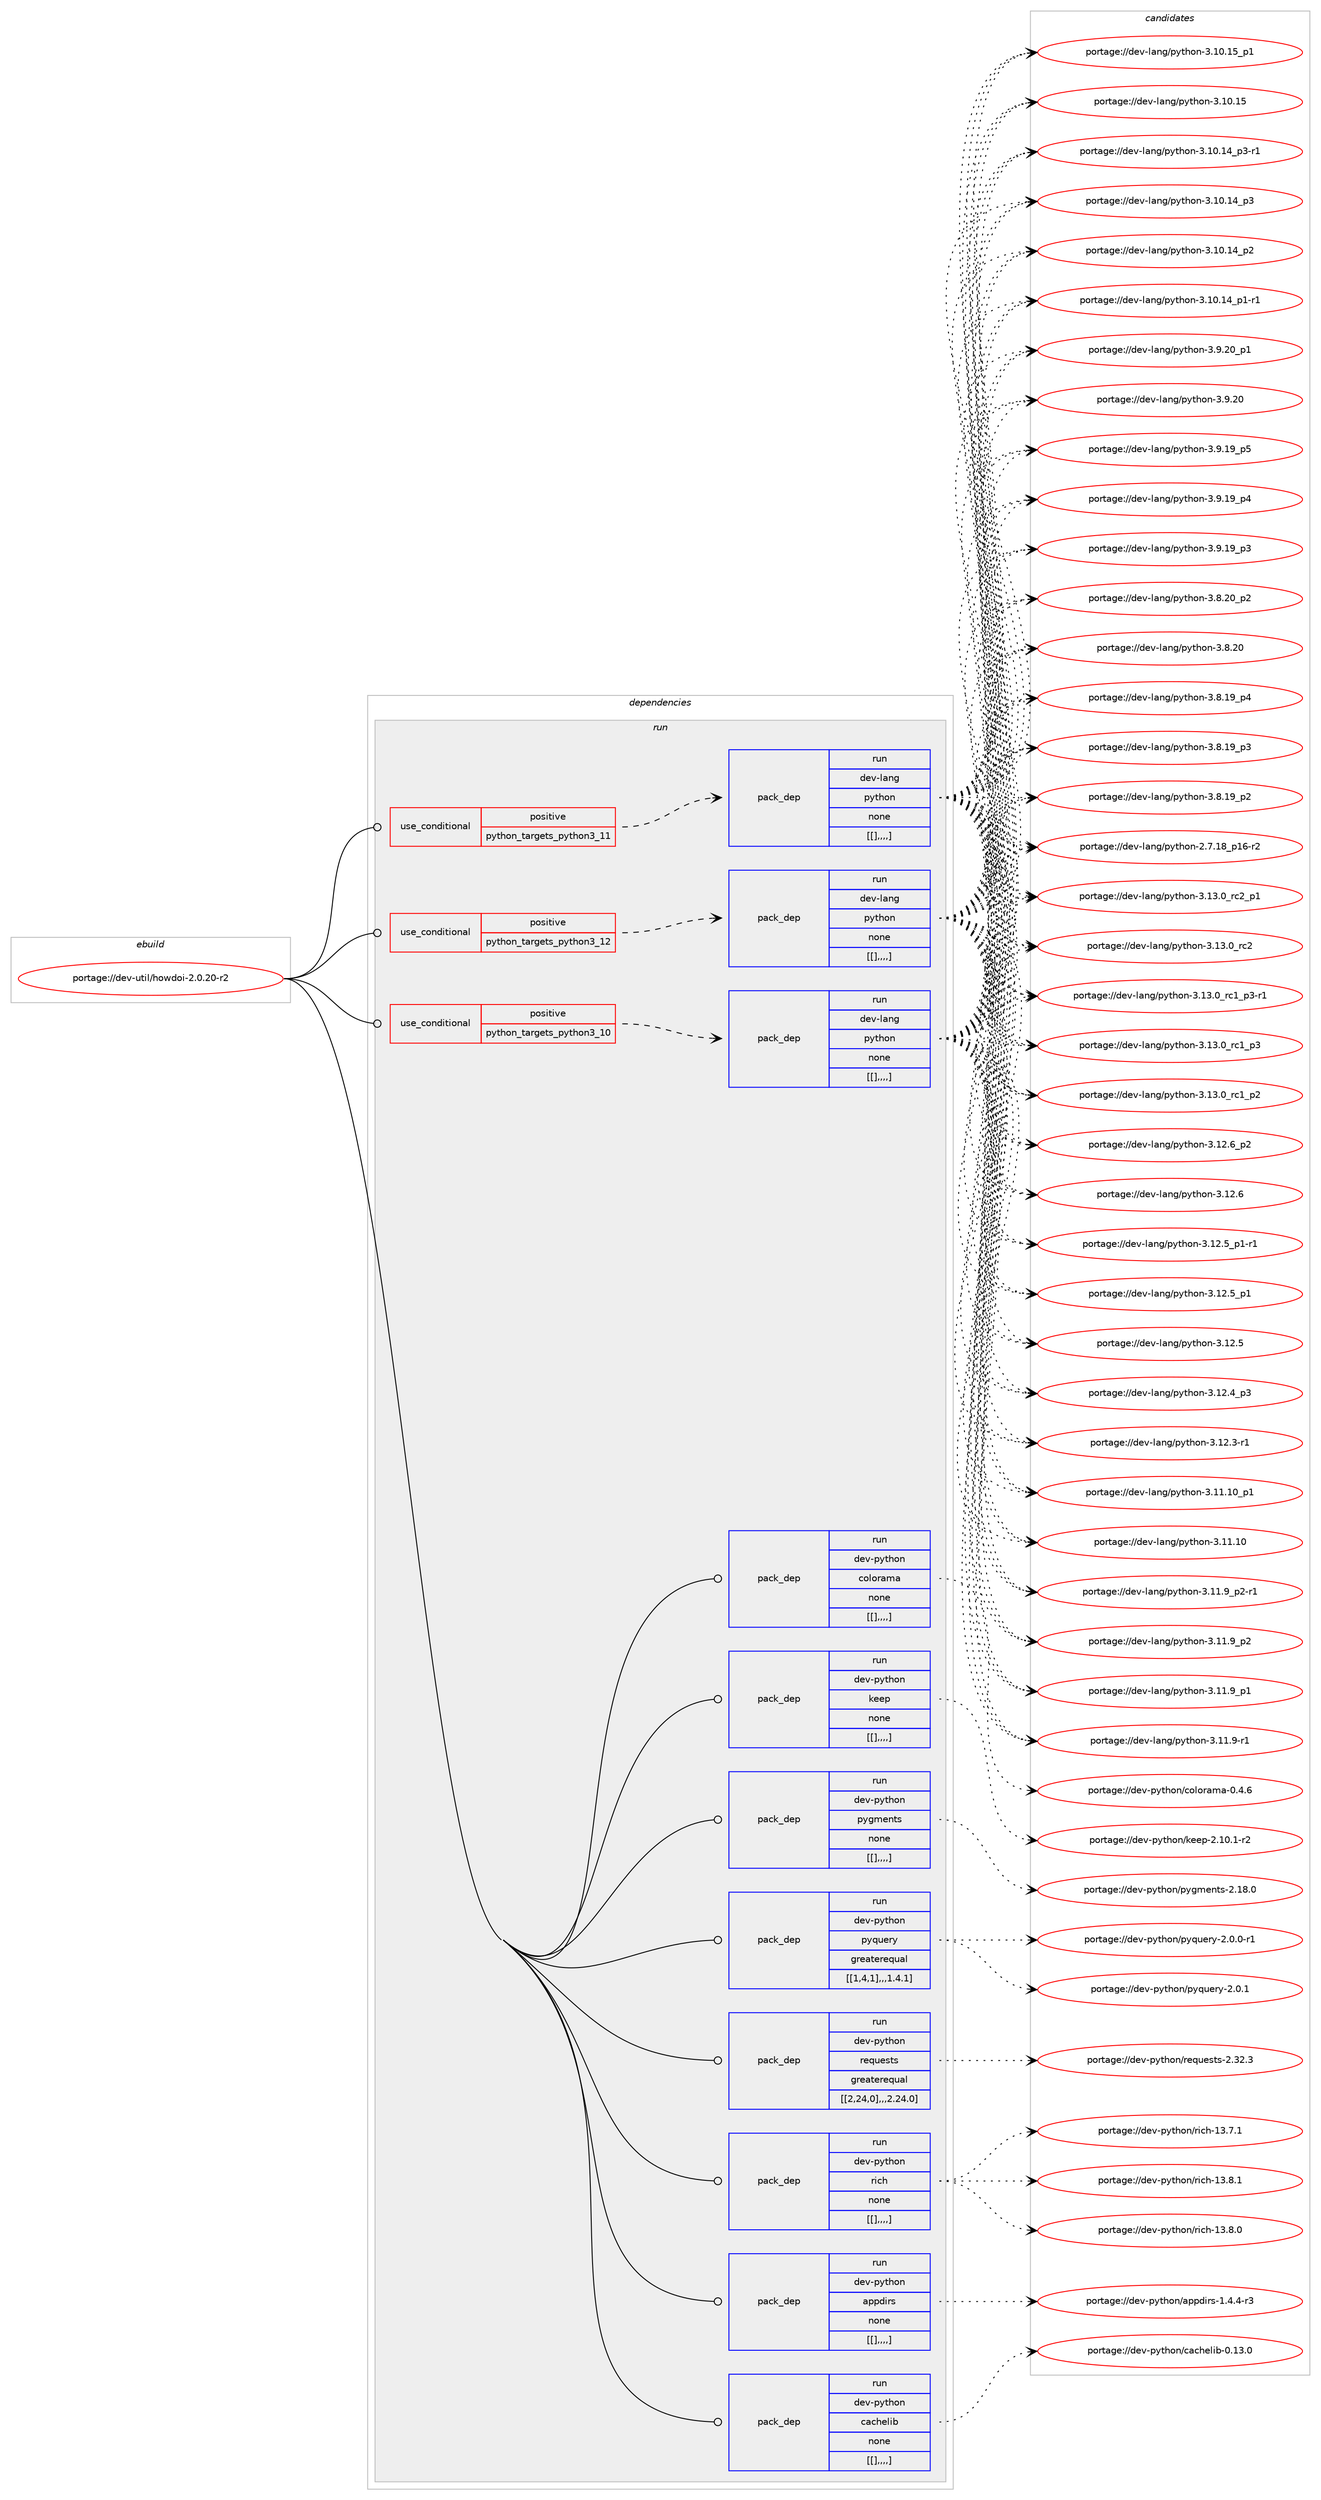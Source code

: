 digraph prolog {

# *************
# Graph options
# *************

newrank=true;
concentrate=true;
compound=true;
graph [rankdir=LR,fontname=Helvetica,fontsize=10,ranksep=1.5];#, ranksep=2.5, nodesep=0.2];
edge  [arrowhead=vee];
node  [fontname=Helvetica,fontsize=10];

# **********
# The ebuild
# **********

subgraph cluster_leftcol {
color=gray;
label=<<i>ebuild</i>>;
id [label="portage://dev-util/howdoi-2.0.20-r2", color=red, width=4, href="../dev-util/howdoi-2.0.20-r2.svg"];
}

# ****************
# The dependencies
# ****************

subgraph cluster_midcol {
color=gray;
label=<<i>dependencies</i>>;
subgraph cluster_compile {
fillcolor="#eeeeee";
style=filled;
label=<<i>compile</i>>;
}
subgraph cluster_compileandrun {
fillcolor="#eeeeee";
style=filled;
label=<<i>compile and run</i>>;
}
subgraph cluster_run {
fillcolor="#eeeeee";
style=filled;
label=<<i>run</i>>;
subgraph cond63314 {
dependency220621 [label=<<TABLE BORDER="0" CELLBORDER="1" CELLSPACING="0" CELLPADDING="4"><TR><TD ROWSPAN="3" CELLPADDING="10">use_conditional</TD></TR><TR><TD>positive</TD></TR><TR><TD>python_targets_python3_10</TD></TR></TABLE>>, shape=none, color=red];
subgraph pack155898 {
dependency220622 [label=<<TABLE BORDER="0" CELLBORDER="1" CELLSPACING="0" CELLPADDING="4" WIDTH="220"><TR><TD ROWSPAN="6" CELLPADDING="30">pack_dep</TD></TR><TR><TD WIDTH="110">run</TD></TR><TR><TD>dev-lang</TD></TR><TR><TD>python</TD></TR><TR><TD>none</TD></TR><TR><TD>[[],,,,]</TD></TR></TABLE>>, shape=none, color=blue];
}
dependency220621:e -> dependency220622:w [weight=20,style="dashed",arrowhead="vee"];
}
id:e -> dependency220621:w [weight=20,style="solid",arrowhead="odot"];
subgraph cond63315 {
dependency220623 [label=<<TABLE BORDER="0" CELLBORDER="1" CELLSPACING="0" CELLPADDING="4"><TR><TD ROWSPAN="3" CELLPADDING="10">use_conditional</TD></TR><TR><TD>positive</TD></TR><TR><TD>python_targets_python3_11</TD></TR></TABLE>>, shape=none, color=red];
subgraph pack155899 {
dependency220624 [label=<<TABLE BORDER="0" CELLBORDER="1" CELLSPACING="0" CELLPADDING="4" WIDTH="220"><TR><TD ROWSPAN="6" CELLPADDING="30">pack_dep</TD></TR><TR><TD WIDTH="110">run</TD></TR><TR><TD>dev-lang</TD></TR><TR><TD>python</TD></TR><TR><TD>none</TD></TR><TR><TD>[[],,,,]</TD></TR></TABLE>>, shape=none, color=blue];
}
dependency220623:e -> dependency220624:w [weight=20,style="dashed",arrowhead="vee"];
}
id:e -> dependency220623:w [weight=20,style="solid",arrowhead="odot"];
subgraph cond63316 {
dependency220625 [label=<<TABLE BORDER="0" CELLBORDER="1" CELLSPACING="0" CELLPADDING="4"><TR><TD ROWSPAN="3" CELLPADDING="10">use_conditional</TD></TR><TR><TD>positive</TD></TR><TR><TD>python_targets_python3_12</TD></TR></TABLE>>, shape=none, color=red];
subgraph pack155900 {
dependency220626 [label=<<TABLE BORDER="0" CELLBORDER="1" CELLSPACING="0" CELLPADDING="4" WIDTH="220"><TR><TD ROWSPAN="6" CELLPADDING="30">pack_dep</TD></TR><TR><TD WIDTH="110">run</TD></TR><TR><TD>dev-lang</TD></TR><TR><TD>python</TD></TR><TR><TD>none</TD></TR><TR><TD>[[],,,,]</TD></TR></TABLE>>, shape=none, color=blue];
}
dependency220625:e -> dependency220626:w [weight=20,style="dashed",arrowhead="vee"];
}
id:e -> dependency220625:w [weight=20,style="solid",arrowhead="odot"];
subgraph pack155901 {
dependency220627 [label=<<TABLE BORDER="0" CELLBORDER="1" CELLSPACING="0" CELLPADDING="4" WIDTH="220"><TR><TD ROWSPAN="6" CELLPADDING="30">pack_dep</TD></TR><TR><TD WIDTH="110">run</TD></TR><TR><TD>dev-python</TD></TR><TR><TD>appdirs</TD></TR><TR><TD>none</TD></TR><TR><TD>[[],,,,]</TD></TR></TABLE>>, shape=none, color=blue];
}
id:e -> dependency220627:w [weight=20,style="solid",arrowhead="odot"];
subgraph pack155902 {
dependency220628 [label=<<TABLE BORDER="0" CELLBORDER="1" CELLSPACING="0" CELLPADDING="4" WIDTH="220"><TR><TD ROWSPAN="6" CELLPADDING="30">pack_dep</TD></TR><TR><TD WIDTH="110">run</TD></TR><TR><TD>dev-python</TD></TR><TR><TD>cachelib</TD></TR><TR><TD>none</TD></TR><TR><TD>[[],,,,]</TD></TR></TABLE>>, shape=none, color=blue];
}
id:e -> dependency220628:w [weight=20,style="solid",arrowhead="odot"];
subgraph pack155903 {
dependency220629 [label=<<TABLE BORDER="0" CELLBORDER="1" CELLSPACING="0" CELLPADDING="4" WIDTH="220"><TR><TD ROWSPAN="6" CELLPADDING="30">pack_dep</TD></TR><TR><TD WIDTH="110">run</TD></TR><TR><TD>dev-python</TD></TR><TR><TD>colorama</TD></TR><TR><TD>none</TD></TR><TR><TD>[[],,,,]</TD></TR></TABLE>>, shape=none, color=blue];
}
id:e -> dependency220629:w [weight=20,style="solid",arrowhead="odot"];
subgraph pack155904 {
dependency220630 [label=<<TABLE BORDER="0" CELLBORDER="1" CELLSPACING="0" CELLPADDING="4" WIDTH="220"><TR><TD ROWSPAN="6" CELLPADDING="30">pack_dep</TD></TR><TR><TD WIDTH="110">run</TD></TR><TR><TD>dev-python</TD></TR><TR><TD>keep</TD></TR><TR><TD>none</TD></TR><TR><TD>[[],,,,]</TD></TR></TABLE>>, shape=none, color=blue];
}
id:e -> dependency220630:w [weight=20,style="solid",arrowhead="odot"];
subgraph pack155905 {
dependency220631 [label=<<TABLE BORDER="0" CELLBORDER="1" CELLSPACING="0" CELLPADDING="4" WIDTH="220"><TR><TD ROWSPAN="6" CELLPADDING="30">pack_dep</TD></TR><TR><TD WIDTH="110">run</TD></TR><TR><TD>dev-python</TD></TR><TR><TD>pygments</TD></TR><TR><TD>none</TD></TR><TR><TD>[[],,,,]</TD></TR></TABLE>>, shape=none, color=blue];
}
id:e -> dependency220631:w [weight=20,style="solid",arrowhead="odot"];
subgraph pack155906 {
dependency220632 [label=<<TABLE BORDER="0" CELLBORDER="1" CELLSPACING="0" CELLPADDING="4" WIDTH="220"><TR><TD ROWSPAN="6" CELLPADDING="30">pack_dep</TD></TR><TR><TD WIDTH="110">run</TD></TR><TR><TD>dev-python</TD></TR><TR><TD>pyquery</TD></TR><TR><TD>greaterequal</TD></TR><TR><TD>[[1,4,1],,,1.4.1]</TD></TR></TABLE>>, shape=none, color=blue];
}
id:e -> dependency220632:w [weight=20,style="solid",arrowhead="odot"];
subgraph pack155907 {
dependency220633 [label=<<TABLE BORDER="0" CELLBORDER="1" CELLSPACING="0" CELLPADDING="4" WIDTH="220"><TR><TD ROWSPAN="6" CELLPADDING="30">pack_dep</TD></TR><TR><TD WIDTH="110">run</TD></TR><TR><TD>dev-python</TD></TR><TR><TD>requests</TD></TR><TR><TD>greaterequal</TD></TR><TR><TD>[[2,24,0],,,2.24.0]</TD></TR></TABLE>>, shape=none, color=blue];
}
id:e -> dependency220633:w [weight=20,style="solid",arrowhead="odot"];
subgraph pack155908 {
dependency220634 [label=<<TABLE BORDER="0" CELLBORDER="1" CELLSPACING="0" CELLPADDING="4" WIDTH="220"><TR><TD ROWSPAN="6" CELLPADDING="30">pack_dep</TD></TR><TR><TD WIDTH="110">run</TD></TR><TR><TD>dev-python</TD></TR><TR><TD>rich</TD></TR><TR><TD>none</TD></TR><TR><TD>[[],,,,]</TD></TR></TABLE>>, shape=none, color=blue];
}
id:e -> dependency220634:w [weight=20,style="solid",arrowhead="odot"];
}
}

# **************
# The candidates
# **************

subgraph cluster_choices {
rank=same;
color=gray;
label=<<i>candidates</i>>;

subgraph choice155898 {
color=black;
nodesep=1;
choice100101118451089711010347112121116104111110455146495146489511499509511249 [label="portage://dev-lang/python-3.13.0_rc2_p1", color=red, width=4,href="../dev-lang/python-3.13.0_rc2_p1.svg"];
choice10010111845108971101034711212111610411111045514649514648951149950 [label="portage://dev-lang/python-3.13.0_rc2", color=red, width=4,href="../dev-lang/python-3.13.0_rc2.svg"];
choice1001011184510897110103471121211161041111104551464951464895114994995112514511449 [label="portage://dev-lang/python-3.13.0_rc1_p3-r1", color=red, width=4,href="../dev-lang/python-3.13.0_rc1_p3-r1.svg"];
choice100101118451089711010347112121116104111110455146495146489511499499511251 [label="portage://dev-lang/python-3.13.0_rc1_p3", color=red, width=4,href="../dev-lang/python-3.13.0_rc1_p3.svg"];
choice100101118451089711010347112121116104111110455146495146489511499499511250 [label="portage://dev-lang/python-3.13.0_rc1_p2", color=red, width=4,href="../dev-lang/python-3.13.0_rc1_p2.svg"];
choice100101118451089711010347112121116104111110455146495046549511250 [label="portage://dev-lang/python-3.12.6_p2", color=red, width=4,href="../dev-lang/python-3.12.6_p2.svg"];
choice10010111845108971101034711212111610411111045514649504654 [label="portage://dev-lang/python-3.12.6", color=red, width=4,href="../dev-lang/python-3.12.6.svg"];
choice1001011184510897110103471121211161041111104551464950465395112494511449 [label="portage://dev-lang/python-3.12.5_p1-r1", color=red, width=4,href="../dev-lang/python-3.12.5_p1-r1.svg"];
choice100101118451089711010347112121116104111110455146495046539511249 [label="portage://dev-lang/python-3.12.5_p1", color=red, width=4,href="../dev-lang/python-3.12.5_p1.svg"];
choice10010111845108971101034711212111610411111045514649504653 [label="portage://dev-lang/python-3.12.5", color=red, width=4,href="../dev-lang/python-3.12.5.svg"];
choice100101118451089711010347112121116104111110455146495046529511251 [label="portage://dev-lang/python-3.12.4_p3", color=red, width=4,href="../dev-lang/python-3.12.4_p3.svg"];
choice100101118451089711010347112121116104111110455146495046514511449 [label="portage://dev-lang/python-3.12.3-r1", color=red, width=4,href="../dev-lang/python-3.12.3-r1.svg"];
choice10010111845108971101034711212111610411111045514649494649489511249 [label="portage://dev-lang/python-3.11.10_p1", color=red, width=4,href="../dev-lang/python-3.11.10_p1.svg"];
choice1001011184510897110103471121211161041111104551464949464948 [label="portage://dev-lang/python-3.11.10", color=red, width=4,href="../dev-lang/python-3.11.10.svg"];
choice1001011184510897110103471121211161041111104551464949465795112504511449 [label="portage://dev-lang/python-3.11.9_p2-r1", color=red, width=4,href="../dev-lang/python-3.11.9_p2-r1.svg"];
choice100101118451089711010347112121116104111110455146494946579511250 [label="portage://dev-lang/python-3.11.9_p2", color=red, width=4,href="../dev-lang/python-3.11.9_p2.svg"];
choice100101118451089711010347112121116104111110455146494946579511249 [label="portage://dev-lang/python-3.11.9_p1", color=red, width=4,href="../dev-lang/python-3.11.9_p1.svg"];
choice100101118451089711010347112121116104111110455146494946574511449 [label="portage://dev-lang/python-3.11.9-r1", color=red, width=4,href="../dev-lang/python-3.11.9-r1.svg"];
choice10010111845108971101034711212111610411111045514649484649539511249 [label="portage://dev-lang/python-3.10.15_p1", color=red, width=4,href="../dev-lang/python-3.10.15_p1.svg"];
choice1001011184510897110103471121211161041111104551464948464953 [label="portage://dev-lang/python-3.10.15", color=red, width=4,href="../dev-lang/python-3.10.15.svg"];
choice100101118451089711010347112121116104111110455146494846495295112514511449 [label="portage://dev-lang/python-3.10.14_p3-r1", color=red, width=4,href="../dev-lang/python-3.10.14_p3-r1.svg"];
choice10010111845108971101034711212111610411111045514649484649529511251 [label="portage://dev-lang/python-3.10.14_p3", color=red, width=4,href="../dev-lang/python-3.10.14_p3.svg"];
choice10010111845108971101034711212111610411111045514649484649529511250 [label="portage://dev-lang/python-3.10.14_p2", color=red, width=4,href="../dev-lang/python-3.10.14_p2.svg"];
choice100101118451089711010347112121116104111110455146494846495295112494511449 [label="portage://dev-lang/python-3.10.14_p1-r1", color=red, width=4,href="../dev-lang/python-3.10.14_p1-r1.svg"];
choice100101118451089711010347112121116104111110455146574650489511249 [label="portage://dev-lang/python-3.9.20_p1", color=red, width=4,href="../dev-lang/python-3.9.20_p1.svg"];
choice10010111845108971101034711212111610411111045514657465048 [label="portage://dev-lang/python-3.9.20", color=red, width=4,href="../dev-lang/python-3.9.20.svg"];
choice100101118451089711010347112121116104111110455146574649579511253 [label="portage://dev-lang/python-3.9.19_p5", color=red, width=4,href="../dev-lang/python-3.9.19_p5.svg"];
choice100101118451089711010347112121116104111110455146574649579511252 [label="portage://dev-lang/python-3.9.19_p4", color=red, width=4,href="../dev-lang/python-3.9.19_p4.svg"];
choice100101118451089711010347112121116104111110455146574649579511251 [label="portage://dev-lang/python-3.9.19_p3", color=red, width=4,href="../dev-lang/python-3.9.19_p3.svg"];
choice100101118451089711010347112121116104111110455146564650489511250 [label="portage://dev-lang/python-3.8.20_p2", color=red, width=4,href="../dev-lang/python-3.8.20_p2.svg"];
choice10010111845108971101034711212111610411111045514656465048 [label="portage://dev-lang/python-3.8.20", color=red, width=4,href="../dev-lang/python-3.8.20.svg"];
choice100101118451089711010347112121116104111110455146564649579511252 [label="portage://dev-lang/python-3.8.19_p4", color=red, width=4,href="../dev-lang/python-3.8.19_p4.svg"];
choice100101118451089711010347112121116104111110455146564649579511251 [label="portage://dev-lang/python-3.8.19_p3", color=red, width=4,href="../dev-lang/python-3.8.19_p3.svg"];
choice100101118451089711010347112121116104111110455146564649579511250 [label="portage://dev-lang/python-3.8.19_p2", color=red, width=4,href="../dev-lang/python-3.8.19_p2.svg"];
choice100101118451089711010347112121116104111110455046554649569511249544511450 [label="portage://dev-lang/python-2.7.18_p16-r2", color=red, width=4,href="../dev-lang/python-2.7.18_p16-r2.svg"];
dependency220622:e -> choice100101118451089711010347112121116104111110455146495146489511499509511249:w [style=dotted,weight="100"];
dependency220622:e -> choice10010111845108971101034711212111610411111045514649514648951149950:w [style=dotted,weight="100"];
dependency220622:e -> choice1001011184510897110103471121211161041111104551464951464895114994995112514511449:w [style=dotted,weight="100"];
dependency220622:e -> choice100101118451089711010347112121116104111110455146495146489511499499511251:w [style=dotted,weight="100"];
dependency220622:e -> choice100101118451089711010347112121116104111110455146495146489511499499511250:w [style=dotted,weight="100"];
dependency220622:e -> choice100101118451089711010347112121116104111110455146495046549511250:w [style=dotted,weight="100"];
dependency220622:e -> choice10010111845108971101034711212111610411111045514649504654:w [style=dotted,weight="100"];
dependency220622:e -> choice1001011184510897110103471121211161041111104551464950465395112494511449:w [style=dotted,weight="100"];
dependency220622:e -> choice100101118451089711010347112121116104111110455146495046539511249:w [style=dotted,weight="100"];
dependency220622:e -> choice10010111845108971101034711212111610411111045514649504653:w [style=dotted,weight="100"];
dependency220622:e -> choice100101118451089711010347112121116104111110455146495046529511251:w [style=dotted,weight="100"];
dependency220622:e -> choice100101118451089711010347112121116104111110455146495046514511449:w [style=dotted,weight="100"];
dependency220622:e -> choice10010111845108971101034711212111610411111045514649494649489511249:w [style=dotted,weight="100"];
dependency220622:e -> choice1001011184510897110103471121211161041111104551464949464948:w [style=dotted,weight="100"];
dependency220622:e -> choice1001011184510897110103471121211161041111104551464949465795112504511449:w [style=dotted,weight="100"];
dependency220622:e -> choice100101118451089711010347112121116104111110455146494946579511250:w [style=dotted,weight="100"];
dependency220622:e -> choice100101118451089711010347112121116104111110455146494946579511249:w [style=dotted,weight="100"];
dependency220622:e -> choice100101118451089711010347112121116104111110455146494946574511449:w [style=dotted,weight="100"];
dependency220622:e -> choice10010111845108971101034711212111610411111045514649484649539511249:w [style=dotted,weight="100"];
dependency220622:e -> choice1001011184510897110103471121211161041111104551464948464953:w [style=dotted,weight="100"];
dependency220622:e -> choice100101118451089711010347112121116104111110455146494846495295112514511449:w [style=dotted,weight="100"];
dependency220622:e -> choice10010111845108971101034711212111610411111045514649484649529511251:w [style=dotted,weight="100"];
dependency220622:e -> choice10010111845108971101034711212111610411111045514649484649529511250:w [style=dotted,weight="100"];
dependency220622:e -> choice100101118451089711010347112121116104111110455146494846495295112494511449:w [style=dotted,weight="100"];
dependency220622:e -> choice100101118451089711010347112121116104111110455146574650489511249:w [style=dotted,weight="100"];
dependency220622:e -> choice10010111845108971101034711212111610411111045514657465048:w [style=dotted,weight="100"];
dependency220622:e -> choice100101118451089711010347112121116104111110455146574649579511253:w [style=dotted,weight="100"];
dependency220622:e -> choice100101118451089711010347112121116104111110455146574649579511252:w [style=dotted,weight="100"];
dependency220622:e -> choice100101118451089711010347112121116104111110455146574649579511251:w [style=dotted,weight="100"];
dependency220622:e -> choice100101118451089711010347112121116104111110455146564650489511250:w [style=dotted,weight="100"];
dependency220622:e -> choice10010111845108971101034711212111610411111045514656465048:w [style=dotted,weight="100"];
dependency220622:e -> choice100101118451089711010347112121116104111110455146564649579511252:w [style=dotted,weight="100"];
dependency220622:e -> choice100101118451089711010347112121116104111110455146564649579511251:w [style=dotted,weight="100"];
dependency220622:e -> choice100101118451089711010347112121116104111110455146564649579511250:w [style=dotted,weight="100"];
dependency220622:e -> choice100101118451089711010347112121116104111110455046554649569511249544511450:w [style=dotted,weight="100"];
}
subgraph choice155899 {
color=black;
nodesep=1;
choice100101118451089711010347112121116104111110455146495146489511499509511249 [label="portage://dev-lang/python-3.13.0_rc2_p1", color=red, width=4,href="../dev-lang/python-3.13.0_rc2_p1.svg"];
choice10010111845108971101034711212111610411111045514649514648951149950 [label="portage://dev-lang/python-3.13.0_rc2", color=red, width=4,href="../dev-lang/python-3.13.0_rc2.svg"];
choice1001011184510897110103471121211161041111104551464951464895114994995112514511449 [label="portage://dev-lang/python-3.13.0_rc1_p3-r1", color=red, width=4,href="../dev-lang/python-3.13.0_rc1_p3-r1.svg"];
choice100101118451089711010347112121116104111110455146495146489511499499511251 [label="portage://dev-lang/python-3.13.0_rc1_p3", color=red, width=4,href="../dev-lang/python-3.13.0_rc1_p3.svg"];
choice100101118451089711010347112121116104111110455146495146489511499499511250 [label="portage://dev-lang/python-3.13.0_rc1_p2", color=red, width=4,href="../dev-lang/python-3.13.0_rc1_p2.svg"];
choice100101118451089711010347112121116104111110455146495046549511250 [label="portage://dev-lang/python-3.12.6_p2", color=red, width=4,href="../dev-lang/python-3.12.6_p2.svg"];
choice10010111845108971101034711212111610411111045514649504654 [label="portage://dev-lang/python-3.12.6", color=red, width=4,href="../dev-lang/python-3.12.6.svg"];
choice1001011184510897110103471121211161041111104551464950465395112494511449 [label="portage://dev-lang/python-3.12.5_p1-r1", color=red, width=4,href="../dev-lang/python-3.12.5_p1-r1.svg"];
choice100101118451089711010347112121116104111110455146495046539511249 [label="portage://dev-lang/python-3.12.5_p1", color=red, width=4,href="../dev-lang/python-3.12.5_p1.svg"];
choice10010111845108971101034711212111610411111045514649504653 [label="portage://dev-lang/python-3.12.5", color=red, width=4,href="../dev-lang/python-3.12.5.svg"];
choice100101118451089711010347112121116104111110455146495046529511251 [label="portage://dev-lang/python-3.12.4_p3", color=red, width=4,href="../dev-lang/python-3.12.4_p3.svg"];
choice100101118451089711010347112121116104111110455146495046514511449 [label="portage://dev-lang/python-3.12.3-r1", color=red, width=4,href="../dev-lang/python-3.12.3-r1.svg"];
choice10010111845108971101034711212111610411111045514649494649489511249 [label="portage://dev-lang/python-3.11.10_p1", color=red, width=4,href="../dev-lang/python-3.11.10_p1.svg"];
choice1001011184510897110103471121211161041111104551464949464948 [label="portage://dev-lang/python-3.11.10", color=red, width=4,href="../dev-lang/python-3.11.10.svg"];
choice1001011184510897110103471121211161041111104551464949465795112504511449 [label="portage://dev-lang/python-3.11.9_p2-r1", color=red, width=4,href="../dev-lang/python-3.11.9_p2-r1.svg"];
choice100101118451089711010347112121116104111110455146494946579511250 [label="portage://dev-lang/python-3.11.9_p2", color=red, width=4,href="../dev-lang/python-3.11.9_p2.svg"];
choice100101118451089711010347112121116104111110455146494946579511249 [label="portage://dev-lang/python-3.11.9_p1", color=red, width=4,href="../dev-lang/python-3.11.9_p1.svg"];
choice100101118451089711010347112121116104111110455146494946574511449 [label="portage://dev-lang/python-3.11.9-r1", color=red, width=4,href="../dev-lang/python-3.11.9-r1.svg"];
choice10010111845108971101034711212111610411111045514649484649539511249 [label="portage://dev-lang/python-3.10.15_p1", color=red, width=4,href="../dev-lang/python-3.10.15_p1.svg"];
choice1001011184510897110103471121211161041111104551464948464953 [label="portage://dev-lang/python-3.10.15", color=red, width=4,href="../dev-lang/python-3.10.15.svg"];
choice100101118451089711010347112121116104111110455146494846495295112514511449 [label="portage://dev-lang/python-3.10.14_p3-r1", color=red, width=4,href="../dev-lang/python-3.10.14_p3-r1.svg"];
choice10010111845108971101034711212111610411111045514649484649529511251 [label="portage://dev-lang/python-3.10.14_p3", color=red, width=4,href="../dev-lang/python-3.10.14_p3.svg"];
choice10010111845108971101034711212111610411111045514649484649529511250 [label="portage://dev-lang/python-3.10.14_p2", color=red, width=4,href="../dev-lang/python-3.10.14_p2.svg"];
choice100101118451089711010347112121116104111110455146494846495295112494511449 [label="portage://dev-lang/python-3.10.14_p1-r1", color=red, width=4,href="../dev-lang/python-3.10.14_p1-r1.svg"];
choice100101118451089711010347112121116104111110455146574650489511249 [label="portage://dev-lang/python-3.9.20_p1", color=red, width=4,href="../dev-lang/python-3.9.20_p1.svg"];
choice10010111845108971101034711212111610411111045514657465048 [label="portage://dev-lang/python-3.9.20", color=red, width=4,href="../dev-lang/python-3.9.20.svg"];
choice100101118451089711010347112121116104111110455146574649579511253 [label="portage://dev-lang/python-3.9.19_p5", color=red, width=4,href="../dev-lang/python-3.9.19_p5.svg"];
choice100101118451089711010347112121116104111110455146574649579511252 [label="portage://dev-lang/python-3.9.19_p4", color=red, width=4,href="../dev-lang/python-3.9.19_p4.svg"];
choice100101118451089711010347112121116104111110455146574649579511251 [label="portage://dev-lang/python-3.9.19_p3", color=red, width=4,href="../dev-lang/python-3.9.19_p3.svg"];
choice100101118451089711010347112121116104111110455146564650489511250 [label="portage://dev-lang/python-3.8.20_p2", color=red, width=4,href="../dev-lang/python-3.8.20_p2.svg"];
choice10010111845108971101034711212111610411111045514656465048 [label="portage://dev-lang/python-3.8.20", color=red, width=4,href="../dev-lang/python-3.8.20.svg"];
choice100101118451089711010347112121116104111110455146564649579511252 [label="portage://dev-lang/python-3.8.19_p4", color=red, width=4,href="../dev-lang/python-3.8.19_p4.svg"];
choice100101118451089711010347112121116104111110455146564649579511251 [label="portage://dev-lang/python-3.8.19_p3", color=red, width=4,href="../dev-lang/python-3.8.19_p3.svg"];
choice100101118451089711010347112121116104111110455146564649579511250 [label="portage://dev-lang/python-3.8.19_p2", color=red, width=4,href="../dev-lang/python-3.8.19_p2.svg"];
choice100101118451089711010347112121116104111110455046554649569511249544511450 [label="portage://dev-lang/python-2.7.18_p16-r2", color=red, width=4,href="../dev-lang/python-2.7.18_p16-r2.svg"];
dependency220624:e -> choice100101118451089711010347112121116104111110455146495146489511499509511249:w [style=dotted,weight="100"];
dependency220624:e -> choice10010111845108971101034711212111610411111045514649514648951149950:w [style=dotted,weight="100"];
dependency220624:e -> choice1001011184510897110103471121211161041111104551464951464895114994995112514511449:w [style=dotted,weight="100"];
dependency220624:e -> choice100101118451089711010347112121116104111110455146495146489511499499511251:w [style=dotted,weight="100"];
dependency220624:e -> choice100101118451089711010347112121116104111110455146495146489511499499511250:w [style=dotted,weight="100"];
dependency220624:e -> choice100101118451089711010347112121116104111110455146495046549511250:w [style=dotted,weight="100"];
dependency220624:e -> choice10010111845108971101034711212111610411111045514649504654:w [style=dotted,weight="100"];
dependency220624:e -> choice1001011184510897110103471121211161041111104551464950465395112494511449:w [style=dotted,weight="100"];
dependency220624:e -> choice100101118451089711010347112121116104111110455146495046539511249:w [style=dotted,weight="100"];
dependency220624:e -> choice10010111845108971101034711212111610411111045514649504653:w [style=dotted,weight="100"];
dependency220624:e -> choice100101118451089711010347112121116104111110455146495046529511251:w [style=dotted,weight="100"];
dependency220624:e -> choice100101118451089711010347112121116104111110455146495046514511449:w [style=dotted,weight="100"];
dependency220624:e -> choice10010111845108971101034711212111610411111045514649494649489511249:w [style=dotted,weight="100"];
dependency220624:e -> choice1001011184510897110103471121211161041111104551464949464948:w [style=dotted,weight="100"];
dependency220624:e -> choice1001011184510897110103471121211161041111104551464949465795112504511449:w [style=dotted,weight="100"];
dependency220624:e -> choice100101118451089711010347112121116104111110455146494946579511250:w [style=dotted,weight="100"];
dependency220624:e -> choice100101118451089711010347112121116104111110455146494946579511249:w [style=dotted,weight="100"];
dependency220624:e -> choice100101118451089711010347112121116104111110455146494946574511449:w [style=dotted,weight="100"];
dependency220624:e -> choice10010111845108971101034711212111610411111045514649484649539511249:w [style=dotted,weight="100"];
dependency220624:e -> choice1001011184510897110103471121211161041111104551464948464953:w [style=dotted,weight="100"];
dependency220624:e -> choice100101118451089711010347112121116104111110455146494846495295112514511449:w [style=dotted,weight="100"];
dependency220624:e -> choice10010111845108971101034711212111610411111045514649484649529511251:w [style=dotted,weight="100"];
dependency220624:e -> choice10010111845108971101034711212111610411111045514649484649529511250:w [style=dotted,weight="100"];
dependency220624:e -> choice100101118451089711010347112121116104111110455146494846495295112494511449:w [style=dotted,weight="100"];
dependency220624:e -> choice100101118451089711010347112121116104111110455146574650489511249:w [style=dotted,weight="100"];
dependency220624:e -> choice10010111845108971101034711212111610411111045514657465048:w [style=dotted,weight="100"];
dependency220624:e -> choice100101118451089711010347112121116104111110455146574649579511253:w [style=dotted,weight="100"];
dependency220624:e -> choice100101118451089711010347112121116104111110455146574649579511252:w [style=dotted,weight="100"];
dependency220624:e -> choice100101118451089711010347112121116104111110455146574649579511251:w [style=dotted,weight="100"];
dependency220624:e -> choice100101118451089711010347112121116104111110455146564650489511250:w [style=dotted,weight="100"];
dependency220624:e -> choice10010111845108971101034711212111610411111045514656465048:w [style=dotted,weight="100"];
dependency220624:e -> choice100101118451089711010347112121116104111110455146564649579511252:w [style=dotted,weight="100"];
dependency220624:e -> choice100101118451089711010347112121116104111110455146564649579511251:w [style=dotted,weight="100"];
dependency220624:e -> choice100101118451089711010347112121116104111110455146564649579511250:w [style=dotted,weight="100"];
dependency220624:e -> choice100101118451089711010347112121116104111110455046554649569511249544511450:w [style=dotted,weight="100"];
}
subgraph choice155900 {
color=black;
nodesep=1;
choice100101118451089711010347112121116104111110455146495146489511499509511249 [label="portage://dev-lang/python-3.13.0_rc2_p1", color=red, width=4,href="../dev-lang/python-3.13.0_rc2_p1.svg"];
choice10010111845108971101034711212111610411111045514649514648951149950 [label="portage://dev-lang/python-3.13.0_rc2", color=red, width=4,href="../dev-lang/python-3.13.0_rc2.svg"];
choice1001011184510897110103471121211161041111104551464951464895114994995112514511449 [label="portage://dev-lang/python-3.13.0_rc1_p3-r1", color=red, width=4,href="../dev-lang/python-3.13.0_rc1_p3-r1.svg"];
choice100101118451089711010347112121116104111110455146495146489511499499511251 [label="portage://dev-lang/python-3.13.0_rc1_p3", color=red, width=4,href="../dev-lang/python-3.13.0_rc1_p3.svg"];
choice100101118451089711010347112121116104111110455146495146489511499499511250 [label="portage://dev-lang/python-3.13.0_rc1_p2", color=red, width=4,href="../dev-lang/python-3.13.0_rc1_p2.svg"];
choice100101118451089711010347112121116104111110455146495046549511250 [label="portage://dev-lang/python-3.12.6_p2", color=red, width=4,href="../dev-lang/python-3.12.6_p2.svg"];
choice10010111845108971101034711212111610411111045514649504654 [label="portage://dev-lang/python-3.12.6", color=red, width=4,href="../dev-lang/python-3.12.6.svg"];
choice1001011184510897110103471121211161041111104551464950465395112494511449 [label="portage://dev-lang/python-3.12.5_p1-r1", color=red, width=4,href="../dev-lang/python-3.12.5_p1-r1.svg"];
choice100101118451089711010347112121116104111110455146495046539511249 [label="portage://dev-lang/python-3.12.5_p1", color=red, width=4,href="../dev-lang/python-3.12.5_p1.svg"];
choice10010111845108971101034711212111610411111045514649504653 [label="portage://dev-lang/python-3.12.5", color=red, width=4,href="../dev-lang/python-3.12.5.svg"];
choice100101118451089711010347112121116104111110455146495046529511251 [label="portage://dev-lang/python-3.12.4_p3", color=red, width=4,href="../dev-lang/python-3.12.4_p3.svg"];
choice100101118451089711010347112121116104111110455146495046514511449 [label="portage://dev-lang/python-3.12.3-r1", color=red, width=4,href="../dev-lang/python-3.12.3-r1.svg"];
choice10010111845108971101034711212111610411111045514649494649489511249 [label="portage://dev-lang/python-3.11.10_p1", color=red, width=4,href="../dev-lang/python-3.11.10_p1.svg"];
choice1001011184510897110103471121211161041111104551464949464948 [label="portage://dev-lang/python-3.11.10", color=red, width=4,href="../dev-lang/python-3.11.10.svg"];
choice1001011184510897110103471121211161041111104551464949465795112504511449 [label="portage://dev-lang/python-3.11.9_p2-r1", color=red, width=4,href="../dev-lang/python-3.11.9_p2-r1.svg"];
choice100101118451089711010347112121116104111110455146494946579511250 [label="portage://dev-lang/python-3.11.9_p2", color=red, width=4,href="../dev-lang/python-3.11.9_p2.svg"];
choice100101118451089711010347112121116104111110455146494946579511249 [label="portage://dev-lang/python-3.11.9_p1", color=red, width=4,href="../dev-lang/python-3.11.9_p1.svg"];
choice100101118451089711010347112121116104111110455146494946574511449 [label="portage://dev-lang/python-3.11.9-r1", color=red, width=4,href="../dev-lang/python-3.11.9-r1.svg"];
choice10010111845108971101034711212111610411111045514649484649539511249 [label="portage://dev-lang/python-3.10.15_p1", color=red, width=4,href="../dev-lang/python-3.10.15_p1.svg"];
choice1001011184510897110103471121211161041111104551464948464953 [label="portage://dev-lang/python-3.10.15", color=red, width=4,href="../dev-lang/python-3.10.15.svg"];
choice100101118451089711010347112121116104111110455146494846495295112514511449 [label="portage://dev-lang/python-3.10.14_p3-r1", color=red, width=4,href="../dev-lang/python-3.10.14_p3-r1.svg"];
choice10010111845108971101034711212111610411111045514649484649529511251 [label="portage://dev-lang/python-3.10.14_p3", color=red, width=4,href="../dev-lang/python-3.10.14_p3.svg"];
choice10010111845108971101034711212111610411111045514649484649529511250 [label="portage://dev-lang/python-3.10.14_p2", color=red, width=4,href="../dev-lang/python-3.10.14_p2.svg"];
choice100101118451089711010347112121116104111110455146494846495295112494511449 [label="portage://dev-lang/python-3.10.14_p1-r1", color=red, width=4,href="../dev-lang/python-3.10.14_p1-r1.svg"];
choice100101118451089711010347112121116104111110455146574650489511249 [label="portage://dev-lang/python-3.9.20_p1", color=red, width=4,href="../dev-lang/python-3.9.20_p1.svg"];
choice10010111845108971101034711212111610411111045514657465048 [label="portage://dev-lang/python-3.9.20", color=red, width=4,href="../dev-lang/python-3.9.20.svg"];
choice100101118451089711010347112121116104111110455146574649579511253 [label="portage://dev-lang/python-3.9.19_p5", color=red, width=4,href="../dev-lang/python-3.9.19_p5.svg"];
choice100101118451089711010347112121116104111110455146574649579511252 [label="portage://dev-lang/python-3.9.19_p4", color=red, width=4,href="../dev-lang/python-3.9.19_p4.svg"];
choice100101118451089711010347112121116104111110455146574649579511251 [label="portage://dev-lang/python-3.9.19_p3", color=red, width=4,href="../dev-lang/python-3.9.19_p3.svg"];
choice100101118451089711010347112121116104111110455146564650489511250 [label="portage://dev-lang/python-3.8.20_p2", color=red, width=4,href="../dev-lang/python-3.8.20_p2.svg"];
choice10010111845108971101034711212111610411111045514656465048 [label="portage://dev-lang/python-3.8.20", color=red, width=4,href="../dev-lang/python-3.8.20.svg"];
choice100101118451089711010347112121116104111110455146564649579511252 [label="portage://dev-lang/python-3.8.19_p4", color=red, width=4,href="../dev-lang/python-3.8.19_p4.svg"];
choice100101118451089711010347112121116104111110455146564649579511251 [label="portage://dev-lang/python-3.8.19_p3", color=red, width=4,href="../dev-lang/python-3.8.19_p3.svg"];
choice100101118451089711010347112121116104111110455146564649579511250 [label="portage://dev-lang/python-3.8.19_p2", color=red, width=4,href="../dev-lang/python-3.8.19_p2.svg"];
choice100101118451089711010347112121116104111110455046554649569511249544511450 [label="portage://dev-lang/python-2.7.18_p16-r2", color=red, width=4,href="../dev-lang/python-2.7.18_p16-r2.svg"];
dependency220626:e -> choice100101118451089711010347112121116104111110455146495146489511499509511249:w [style=dotted,weight="100"];
dependency220626:e -> choice10010111845108971101034711212111610411111045514649514648951149950:w [style=dotted,weight="100"];
dependency220626:e -> choice1001011184510897110103471121211161041111104551464951464895114994995112514511449:w [style=dotted,weight="100"];
dependency220626:e -> choice100101118451089711010347112121116104111110455146495146489511499499511251:w [style=dotted,weight="100"];
dependency220626:e -> choice100101118451089711010347112121116104111110455146495146489511499499511250:w [style=dotted,weight="100"];
dependency220626:e -> choice100101118451089711010347112121116104111110455146495046549511250:w [style=dotted,weight="100"];
dependency220626:e -> choice10010111845108971101034711212111610411111045514649504654:w [style=dotted,weight="100"];
dependency220626:e -> choice1001011184510897110103471121211161041111104551464950465395112494511449:w [style=dotted,weight="100"];
dependency220626:e -> choice100101118451089711010347112121116104111110455146495046539511249:w [style=dotted,weight="100"];
dependency220626:e -> choice10010111845108971101034711212111610411111045514649504653:w [style=dotted,weight="100"];
dependency220626:e -> choice100101118451089711010347112121116104111110455146495046529511251:w [style=dotted,weight="100"];
dependency220626:e -> choice100101118451089711010347112121116104111110455146495046514511449:w [style=dotted,weight="100"];
dependency220626:e -> choice10010111845108971101034711212111610411111045514649494649489511249:w [style=dotted,weight="100"];
dependency220626:e -> choice1001011184510897110103471121211161041111104551464949464948:w [style=dotted,weight="100"];
dependency220626:e -> choice1001011184510897110103471121211161041111104551464949465795112504511449:w [style=dotted,weight="100"];
dependency220626:e -> choice100101118451089711010347112121116104111110455146494946579511250:w [style=dotted,weight="100"];
dependency220626:e -> choice100101118451089711010347112121116104111110455146494946579511249:w [style=dotted,weight="100"];
dependency220626:e -> choice100101118451089711010347112121116104111110455146494946574511449:w [style=dotted,weight="100"];
dependency220626:e -> choice10010111845108971101034711212111610411111045514649484649539511249:w [style=dotted,weight="100"];
dependency220626:e -> choice1001011184510897110103471121211161041111104551464948464953:w [style=dotted,weight="100"];
dependency220626:e -> choice100101118451089711010347112121116104111110455146494846495295112514511449:w [style=dotted,weight="100"];
dependency220626:e -> choice10010111845108971101034711212111610411111045514649484649529511251:w [style=dotted,weight="100"];
dependency220626:e -> choice10010111845108971101034711212111610411111045514649484649529511250:w [style=dotted,weight="100"];
dependency220626:e -> choice100101118451089711010347112121116104111110455146494846495295112494511449:w [style=dotted,weight="100"];
dependency220626:e -> choice100101118451089711010347112121116104111110455146574650489511249:w [style=dotted,weight="100"];
dependency220626:e -> choice10010111845108971101034711212111610411111045514657465048:w [style=dotted,weight="100"];
dependency220626:e -> choice100101118451089711010347112121116104111110455146574649579511253:w [style=dotted,weight="100"];
dependency220626:e -> choice100101118451089711010347112121116104111110455146574649579511252:w [style=dotted,weight="100"];
dependency220626:e -> choice100101118451089711010347112121116104111110455146574649579511251:w [style=dotted,weight="100"];
dependency220626:e -> choice100101118451089711010347112121116104111110455146564650489511250:w [style=dotted,weight="100"];
dependency220626:e -> choice10010111845108971101034711212111610411111045514656465048:w [style=dotted,weight="100"];
dependency220626:e -> choice100101118451089711010347112121116104111110455146564649579511252:w [style=dotted,weight="100"];
dependency220626:e -> choice100101118451089711010347112121116104111110455146564649579511251:w [style=dotted,weight="100"];
dependency220626:e -> choice100101118451089711010347112121116104111110455146564649579511250:w [style=dotted,weight="100"];
dependency220626:e -> choice100101118451089711010347112121116104111110455046554649569511249544511450:w [style=dotted,weight="100"];
}
subgraph choice155901 {
color=black;
nodesep=1;
choice1001011184511212111610411111047971121121001051141154549465246524511451 [label="portage://dev-python/appdirs-1.4.4-r3", color=red, width=4,href="../dev-python/appdirs-1.4.4-r3.svg"];
dependency220627:e -> choice1001011184511212111610411111047971121121001051141154549465246524511451:w [style=dotted,weight="100"];
}
subgraph choice155902 {
color=black;
nodesep=1;
choice10010111845112121116104111110479997991041011081059845484649514648 [label="portage://dev-python/cachelib-0.13.0", color=red, width=4,href="../dev-python/cachelib-0.13.0.svg"];
dependency220628:e -> choice10010111845112121116104111110479997991041011081059845484649514648:w [style=dotted,weight="100"];
}
subgraph choice155903 {
color=black;
nodesep=1;
choice1001011184511212111610411111047991111081111149710997454846524654 [label="portage://dev-python/colorama-0.4.6", color=red, width=4,href="../dev-python/colorama-0.4.6.svg"];
dependency220629:e -> choice1001011184511212111610411111047991111081111149710997454846524654:w [style=dotted,weight="100"];
}
subgraph choice155904 {
color=black;
nodesep=1;
choice1001011184511212111610411111047107101101112455046494846494511450 [label="portage://dev-python/keep-2.10.1-r2", color=red, width=4,href="../dev-python/keep-2.10.1-r2.svg"];
dependency220630:e -> choice1001011184511212111610411111047107101101112455046494846494511450:w [style=dotted,weight="100"];
}
subgraph choice155905 {
color=black;
nodesep=1;
choice100101118451121211161041111104711212110310910111011611545504649564648 [label="portage://dev-python/pygments-2.18.0", color=red, width=4,href="../dev-python/pygments-2.18.0.svg"];
dependency220631:e -> choice100101118451121211161041111104711212110310910111011611545504649564648:w [style=dotted,weight="100"];
}
subgraph choice155906 {
color=black;
nodesep=1;
choice1001011184511212111610411111047112121113117101114121455046484649 [label="portage://dev-python/pyquery-2.0.1", color=red, width=4,href="../dev-python/pyquery-2.0.1.svg"];
choice10010111845112121116104111110471121211131171011141214550464846484511449 [label="portage://dev-python/pyquery-2.0.0-r1", color=red, width=4,href="../dev-python/pyquery-2.0.0-r1.svg"];
dependency220632:e -> choice1001011184511212111610411111047112121113117101114121455046484649:w [style=dotted,weight="100"];
dependency220632:e -> choice10010111845112121116104111110471121211131171011141214550464846484511449:w [style=dotted,weight="100"];
}
subgraph choice155907 {
color=black;
nodesep=1;
choice100101118451121211161041111104711410111311710111511611545504651504651 [label="portage://dev-python/requests-2.32.3", color=red, width=4,href="../dev-python/requests-2.32.3.svg"];
dependency220633:e -> choice100101118451121211161041111104711410111311710111511611545504651504651:w [style=dotted,weight="100"];
}
subgraph choice155908 {
color=black;
nodesep=1;
choice10010111845112121116104111110471141059910445495146564649 [label="portage://dev-python/rich-13.8.1", color=red, width=4,href="../dev-python/rich-13.8.1.svg"];
choice10010111845112121116104111110471141059910445495146564648 [label="portage://dev-python/rich-13.8.0", color=red, width=4,href="../dev-python/rich-13.8.0.svg"];
choice10010111845112121116104111110471141059910445495146554649 [label="portage://dev-python/rich-13.7.1", color=red, width=4,href="../dev-python/rich-13.7.1.svg"];
dependency220634:e -> choice10010111845112121116104111110471141059910445495146564649:w [style=dotted,weight="100"];
dependency220634:e -> choice10010111845112121116104111110471141059910445495146564648:w [style=dotted,weight="100"];
dependency220634:e -> choice10010111845112121116104111110471141059910445495146554649:w [style=dotted,weight="100"];
}
}

}
